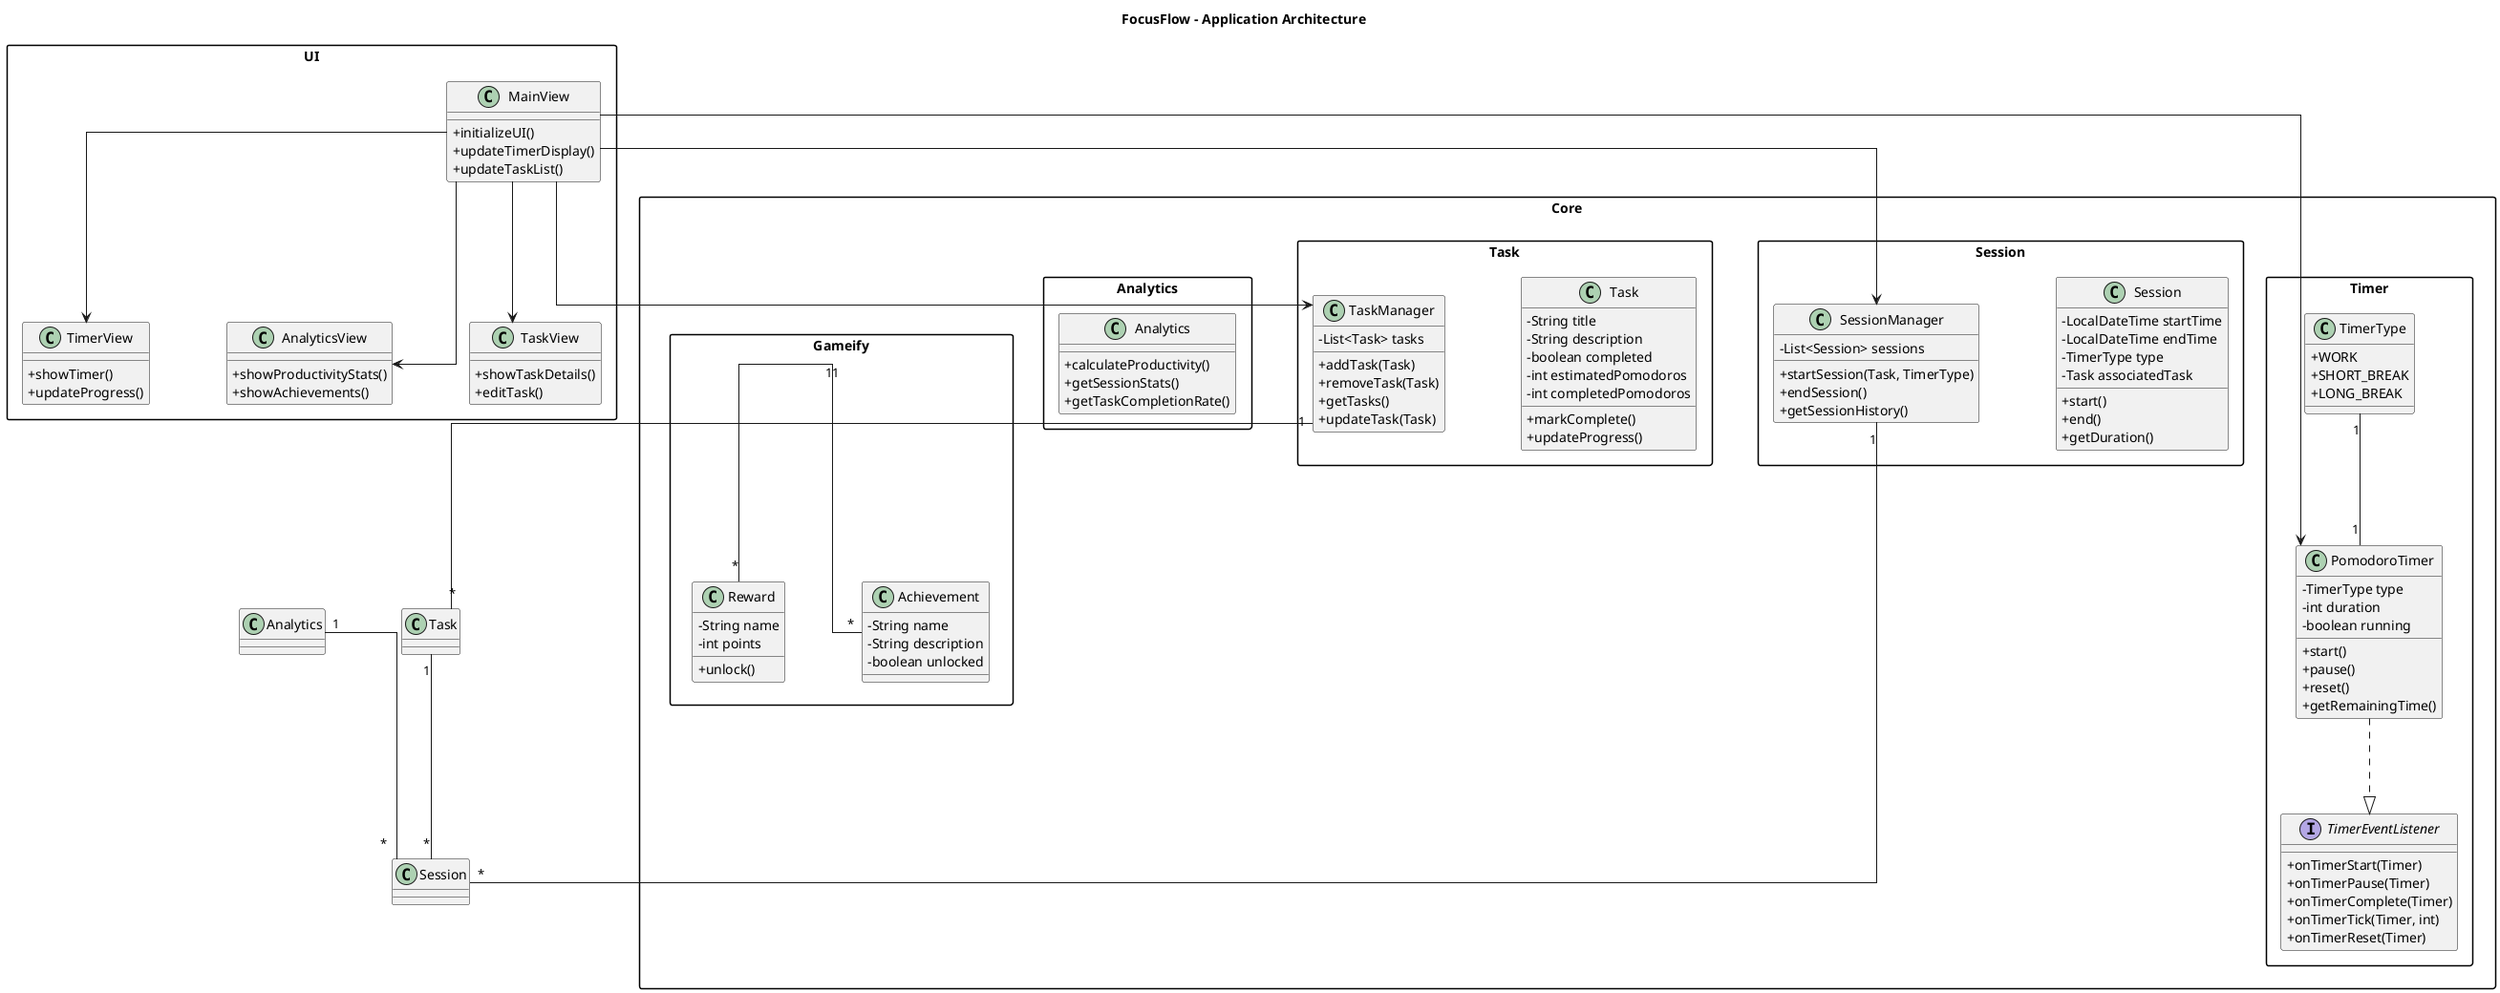@startuml FocusFlow Architecture

' Style settings
skinparam packageStyle rectangle
skinparam classAttributeIconSize 0
skinparam linetype ortho
skinparam nodesep 80
skinparam ranksep 100

' Title
title FocusFlow - Application Architecture

' Core Components
package "Core" {
    package "Timer" {
        class TimerType {
            + WORK
            + SHORT_BREAK
            + LONG_BREAK
        }
        
        class PomodoroTimer {
            - TimerType type
            - int duration
            - boolean running
            + start()
            + pause()
            + reset()
            + getRemainingTime()
        }
        
        interface TimerEventListener {
            + onTimerStart(Timer)
            + onTimerPause(Timer)
            + onTimerComplete(Timer)
            + onTimerTick(Timer, int)
            + onTimerReset(Timer)
        }
    }
    
    package "Task" {
        class Task {
            - String title
            - String description
            - boolean completed
            - int estimatedPomodoros
            - int completedPomodoros
            + markComplete()
            + updateProgress()
        }
        
        class TaskManager {
            - List<Task> tasks
            + addTask(Task)
            + removeTask(Task)
            + getTasks()
            + updateTask(Task)
        }
    }
    
    package "Session" {
        class Session {
            - LocalDateTime startTime
            - LocalDateTime endTime
            - TimerType type
            - Task associatedTask
            + start()
            + end()
            + getDuration()
        }
        
        class SessionManager {
            - List<Session> sessions
            + startSession(Task, TimerType)
            + endSession()
            + getSessionHistory()
        }
    }
    
    package "Analytics" {
        class Analytics {
            + calculateProductivity()
            + getSessionStats()
            + getTaskCompletionRate()
        }
    }
    
    package "Gameify" {
        class Achievement {
            - String name
            - String description
            - boolean unlocked
        }
        
        class Reward {
            - String name
            - int points
            + unlock()
        }
    }
}

' UI Components
package "UI" {
    class MainView {
        + initializeUI()
        + updateTimerDisplay()
        + updateTaskList()
    }
    
    class TaskView {
        + showTaskDetails()
        + editTask()
    }
    
    class TimerView {
        + showTimer()
        + updateProgress()
    }
    
    class AnalyticsView {
        + showProductivityStats()
        + showAchievements()
    }
}

' Relationships
TimerType "1" -- "1" PomodoroTimer
PomodoroTimer ..|> TimerEventListener
Task "1" -- "*" Session
SessionManager "1" -- "*" Session
TaskManager "1" -- "*" Task
Analytics "1" -- "*" Session
Gameify "1" -- "*" Achievement
Gameify "1" -- "*" Reward

MainView --> TaskView
MainView --> TimerView
MainView --> AnalyticsView
MainView --> PomodoroTimer
MainView --> TaskManager
MainView --> SessionManager

@enduml 
